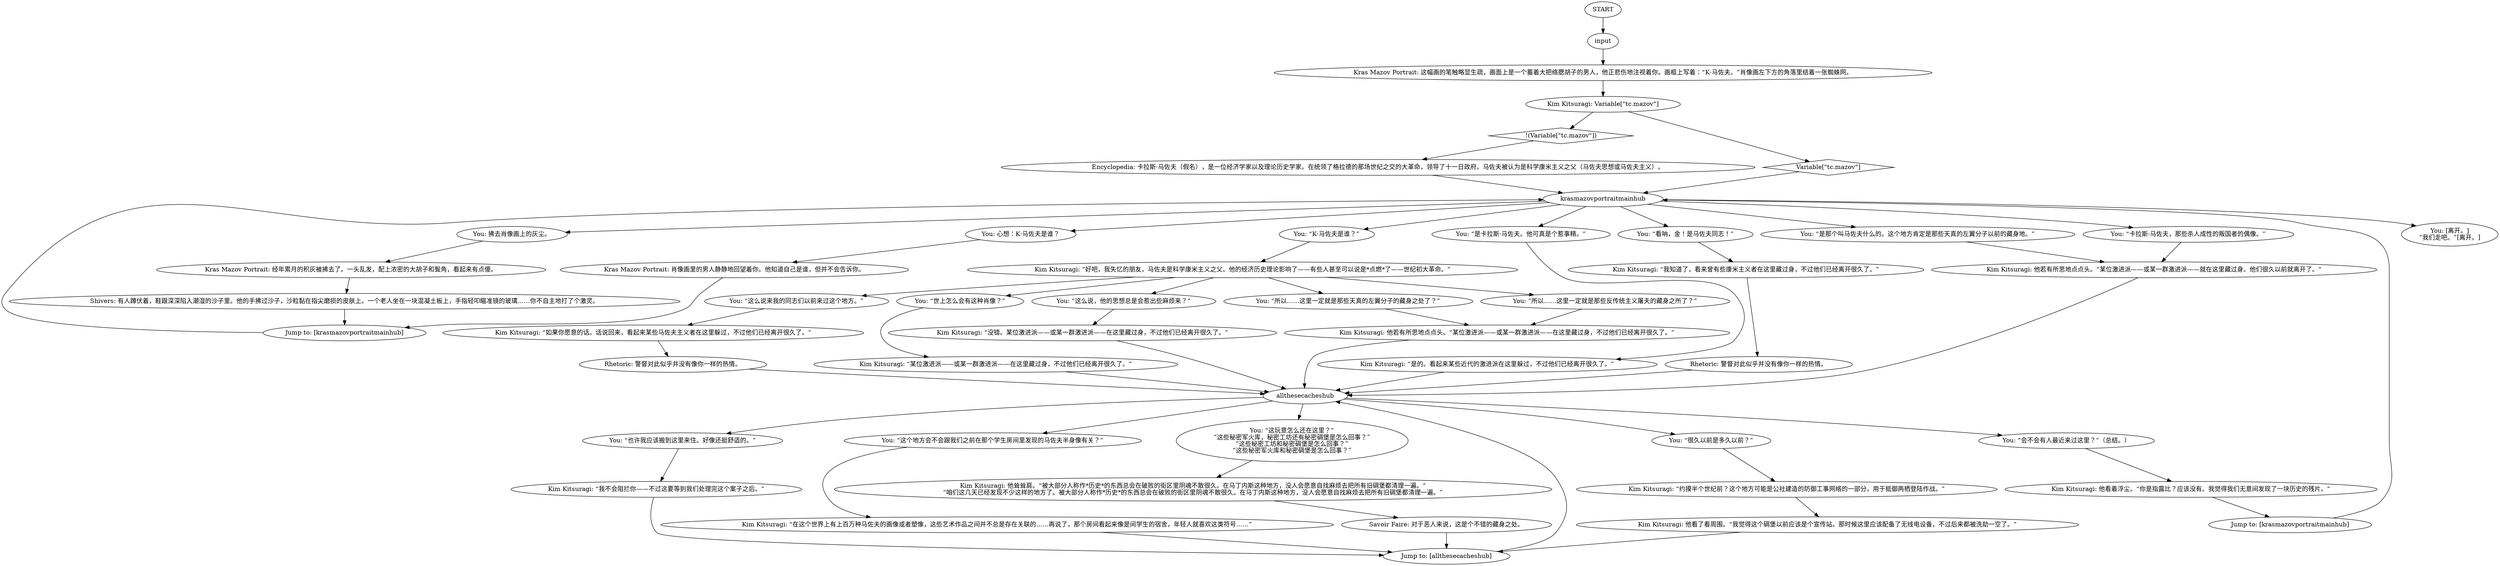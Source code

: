 # LAIR / KRAS MAZOV PORTRAIT
# This portrait is covered in cobwebs. You can:
#1. Compare to weapons cache.
#2. Learn about Mazov.
#3. React depending on political persuasion.
#4. Speculate about who may have stayed here (foreshadows deserter).
# ==================================================
digraph G {
	  0 [label="START"];
	  1 [label="input"];
	  2 [label="You: “会不会有人最近来过这里？”（总结。）"];
	  3 [label="You: “K·马佐夫是谁？”"];
	  4 [label="Kim Kitsuragi: “没错。某位激进派——或某一群激进派——在这里藏过身，不过他们已经离开很久了。”"];
	  5 [label="Kim Kitsuragi: 他看了看周围。“我觉得这个碉堡以前应该是个宣传站。那时候这里应该配备了无线电设备，不过后来都被洗劫一空了。”"];
	  6 [label="You: “这个地方会不会跟我们之前在那个学生房间里发现的马佐夫半身像有关？”"];
	  7 [label="Kim Kitsuragi: “如果你愿意的话。话说回来，看起来某些马佐夫主义者在这里躲过，不过他们已经离开很久了。”"];
	  8 [label="You: “也许我应该搬到这里来住。好像还挺舒适的。”"];
	  9 [label="Kim Kitsuragi: “好吧，我失忆的朋友，马佐夫是科学康米主义之父。他的经济历史理论影响了——有些人甚至可以说是*点燃*了——世纪初大革命。”"];
	  10 [label="You: 心想：K·马佐夫是谁？"];
	  11 [label="Kim Kitsuragi: “我不会阻拦你——不过这要等到我们处理完这个案子之后。”"];
	  12 [label="Encyclopedia: 卡拉斯·马佐夫（假名），是一位经济学家以及理论历史学家。在统领了格拉德的那场世纪之交的大革命，领导了十一日政府。马佐夫被认为是科学康米主义之父（马佐夫思想或马佐夫主义）。"];
	  13 [label="Jump to: [krasmazovportraitmainhub]"];
	  14 [label="Kim Kitsuragi: “约摸半个世纪前？这个地方可能是公社建造的防御工事网络的一部分，用于抵御两栖登陆作战。”"];
	  15 [label="You: “看呐，金！是马佐夫同志！”"];
	  16 [label="Kim Kitsuragi: 他耸耸肩。“被大部分人称作*历史*的东西总会在破败的街区里阴魂不散很久。在马丁内斯这种地方，没人会愿意自找麻烦去把所有旧碉堡都清理一遍。”\n“咱们这几天已经发现不少这样的地方了。被大部分人称作*历史*的东西总会在破败的街区里阴魂不散很久。在马丁内斯这种地方，没人会愿意自找麻烦去把所有旧碉堡都清理一遍。”"];
	  17 [label="You: “是那个叫马佐夫什么的。这个地方肯定是那些天真的左翼分子以前的藏身地。”"];
	  18 [label="Kras Mazov Portrait: 这幅画的笔触略显生疏，画面上是一个蓄着大把络腮胡子的男人，他正悲伤地注视着你。画框上写着：“K·马佐夫。”肖像画左下方的角落里结着一张蜘蛛网。"];
	  19 [label="You: “世上怎么会有这种肖像？”"];
	  20 [label="Kim Kitsuragi: 他若有所思地点点头。“某位激进派——或某一群激进派——在这里藏过身，不过他们已经离开很久了。”"];
	  21 [label="You: [离开。]\n“我们走吧。”[离开。]"];
	  22 [label="You: “所以……这里一定就是那些天真的左翼分子的藏身之处了？”"];
	  23 [label="Kim Kitsuragi: “某位激进派——或某一群激进派——在这里藏过身，不过他们已经离开很久了。”"];
	  24 [label="You: “卡拉斯·马佐夫，那些杀人成性的叛国者的偶像。”"];
	  25 [label="You: “所以……这里一定就是那些反传统主义屠夫的藏身之所了？”"];
	  26 [label="You: “这么说，他的思想总是会惹出些麻烦来？”"];
	  27 [label="Kim Kitsuragi: “在这个世界上有上百万种马佐夫的画像或者塑像，这些艺术作品之间并不总是存在关联的……再说了，那个房间看起来像是间学生的宿舍，年轻人就喜欢这类符号……”"];
	  28 [label="Savoir Faire: 对于恶人来说，这是个不错的藏身之处。"];
	  29 [label="krasmazovportraitmainhub"];
	  30 [label="Jump to: [allthesecacheshub]"];
	  31 [label="You: “是卡拉斯·马佐夫。他可真是个惹事精。”"];
	  32 [label="Kim Kitsuragi: “我知道了，看来曾有些康米主义者在这里藏过身，不过他们已经离开很久了。”"];
	  33 [label="Jump to: [krasmazovportraitmainhub]"];
	  34 [label="You: “很久以前是多久以前？”"];
	  35 [label="Kim Kitsuragi: Variable[\"tc.mazov\"]"];
	  36 [label="Variable[\"tc.mazov\"]", shape=diamond];
	  37 [label="!(Variable[\"tc.mazov\"])", shape=diamond];
	  39 [label="Kim Kitsuragi: “是的。看起来某些近代的激进派在这里躲过，不过他们已经离开很久了。”"];
	  40 [label="Kim Kitsuragi: 他看着浮尘。“你是指露比？应该没有。我觉得我们无意间发现了一块历史的残片。”"];
	  41 [label="You: “这么说来我的同志们以前来过这个地方。”"];
	  42 [label="You: 拂去肖像画上的灰尘。"];
	  43 [label="Kras Mazov Portrait: 经年累月的积灰被拂去了。一头乱发，配上浓密的大胡子和鬓角，看起来有点傻。"];
	  44 [label="Shivers: 有人蹲伏着，鞋跟深深陷入潮湿的沙子里。他的手拂过沙子，沙粒黏在指尖磨损的皮肤上。一个老人坐在一块混凝土板上，手指轻叩瞄准镜的玻璃……你不自主地打了个激灵。"];
	  45 [label="Rhetoric: 警督对此似乎并没有像你一样的热情。"];
	  46 [label="Kim Kitsuragi: 他若有所思地点点头。“某位激进派——或某一群激进派——就在这里藏过身。他们很久以前就离开了。”"];
	  47 [label="allthesecacheshub"];
	  48 [label="You: “这玩意怎么还在这里？”\n“这些秘密军火库，秘密工坊还有秘密碉堡是怎么回事？”\n“这些秘密工坊和秘密碉堡是怎么回事？”\n“这些秘密军火库和秘密碉堡是怎么回事？”"];
	  49 [label="Kras Mazov Portrait: 肖像画里的男人静静地回望着你。他知道自己是谁，但并不会告诉你。"];
	  50 [label="Rhetoric: 警督对此似乎并没有像你一样的热情。"];
	  0 -> 1
	  1 -> 18
	  2 -> 40
	  3 -> 9
	  4 -> 47
	  5 -> 30
	  6 -> 27
	  7 -> 50
	  8 -> 11
	  9 -> 41
	  9 -> 19
	  9 -> 22
	  9 -> 25
	  9 -> 26
	  10 -> 49
	  11 -> 30
	  12 -> 29
	  13 -> 29
	  14 -> 5
	  15 -> 32
	  16 -> 28
	  17 -> 46
	  18 -> 35
	  19 -> 23
	  20 -> 47
	  22 -> 20
	  23 -> 47
	  24 -> 46
	  25 -> 20
	  26 -> 4
	  27 -> 30
	  28 -> 30
	  29 -> 3
	  29 -> 42
	  29 -> 10
	  29 -> 15
	  29 -> 17
	  29 -> 21
	  29 -> 24
	  29 -> 31
	  30 -> 47
	  31 -> 39
	  32 -> 45
	  33 -> 29
	  34 -> 14
	  35 -> 36
	  35 -> 37
	  36 -> 29
	  37 -> 12
	  39 -> 47
	  40 -> 33
	  41 -> 7
	  42 -> 43
	  43 -> 44
	  44 -> 13
	  45 -> 47
	  46 -> 47
	  47 -> 34
	  47 -> 2
	  47 -> 6
	  47 -> 8
	  47 -> 48
	  48 -> 16
	  49 -> 13
	  50 -> 47
}

